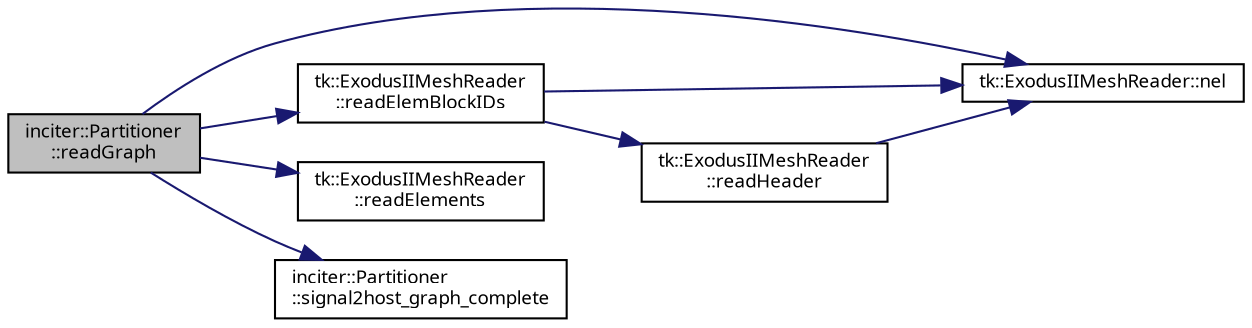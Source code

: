 digraph "inciter::Partitioner::readGraph"
{
 // INTERACTIVE_SVG=YES
  bgcolor="transparent";
  edge [fontname="sans-serif",fontsize="9",labelfontname="sans-serif",labelfontsize="9"];
  node [fontname="sans-serif",fontsize="9",shape=record];
  rankdir="LR";
  Node1 [label="inciter::Partitioner\l::readGraph",height=0.2,width=0.4,color="black", fillcolor="grey75", style="filled", fontcolor="black"];
  Node1 -> Node2 [color="midnightblue",fontsize="9",style="solid",fontname="sans-serif"];
  Node2 [label="tk::ExodusIIMeshReader::nel",height=0.2,width=0.4,color="black",URL="$classtk_1_1_exodus_i_i_mesh_reader.html#a0f99c21fb38514768b1032e9bea1db5b",tooltip="Return number of elements in a mesh block in the ExodusII file. "];
  Node1 -> Node3 [color="midnightblue",fontsize="9",style="solid",fontname="sans-serif"];
  Node3 [label="tk::ExodusIIMeshReader\l::readElemBlockIDs",height=0.2,width=0.4,color="black",URL="$classtk_1_1_exodus_i_i_mesh_reader.html#afe8144814a95bbb94d87e04091042918",tooltip="Read element block IDs from file. "];
  Node3 -> Node4 [color="midnightblue",fontsize="9",style="solid",fontname="sans-serif"];
  Node4 [label="tk::ExodusIIMeshReader\l::readHeader",height=0.2,width=0.4,color="black",URL="$classtk_1_1_exodus_i_i_mesh_reader.html#a420fb01018122df1c9ffd74f042ec7e4",tooltip="Read ExodusII header without setting mesh size. "];
  Node4 -> Node2 [color="midnightblue",fontsize="9",style="solid",fontname="sans-serif"];
  Node3 -> Node2 [color="midnightblue",fontsize="9",style="solid",fontname="sans-serif"];
  Node1 -> Node5 [color="midnightblue",fontsize="9",style="solid",fontname="sans-serif"];
  Node5 [label="tk::ExodusIIMeshReader\l::readElements",height=0.2,width=0.4,color="black",URL="$classtk_1_1_exodus_i_i_mesh_reader.html#a58514f277e72899f14211e2b2f371e87",tooltip="Read element connectivity of a number of mesh cells from file. "];
  Node1 -> Node6 [color="midnightblue",fontsize="9",style="solid",fontname="sans-serif"];
  Node6 [label="inciter::Partitioner\l::signal2host_graph_complete",height=0.2,width=0.4,color="black",URL="$classinciter_1_1_partitioner.html#a8a204484c54006569d917a44ef4dead8",tooltip="Signal back to host that we have done our part of reading the mesh graph. "];
}
